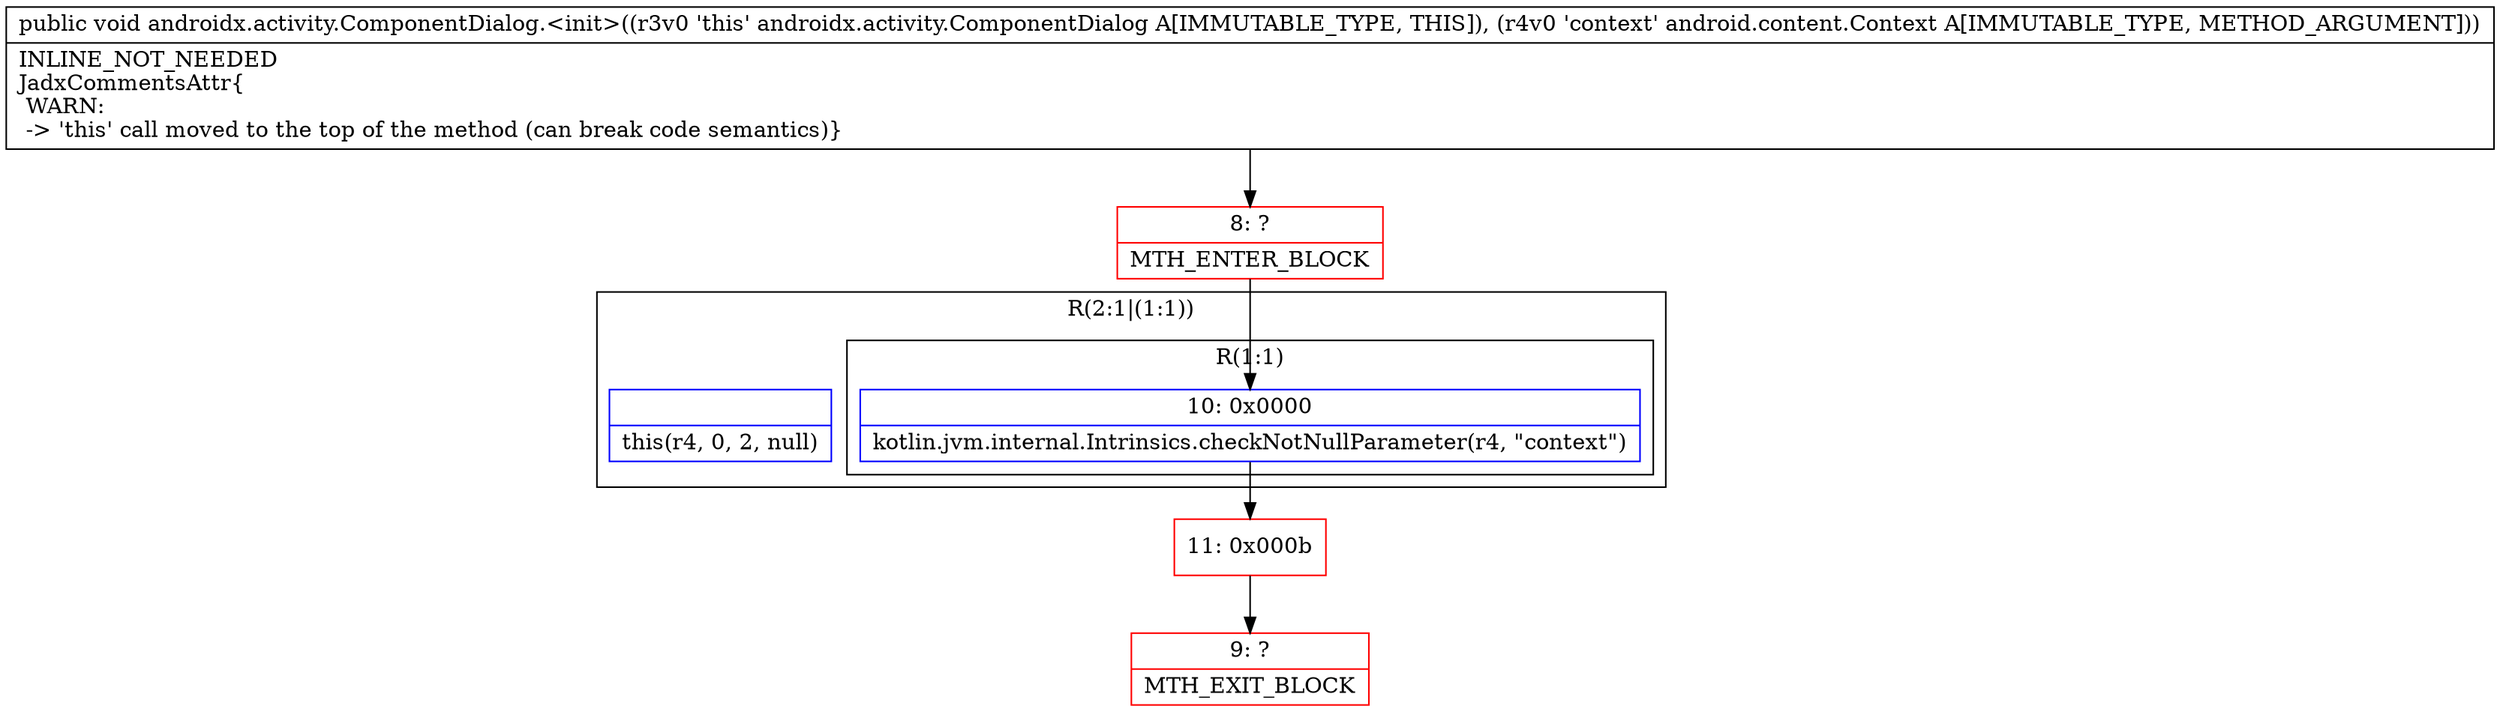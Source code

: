digraph "CFG forandroidx.activity.ComponentDialog.\<init\>(Landroid\/content\/Context;)V" {
subgraph cluster_Region_1322208382 {
label = "R(2:1|(1:1))";
node [shape=record,color=blue];
Node_InsnContainer_714647343 [shape=record,label="{|this(r4, 0, 2, null)\l}"];
subgraph cluster_Region_500684075 {
label = "R(1:1)";
node [shape=record,color=blue];
Node_10 [shape=record,label="{10\:\ 0x0000|kotlin.jvm.internal.Intrinsics.checkNotNullParameter(r4, \"context\")\l}"];
}
}
Node_8 [shape=record,color=red,label="{8\:\ ?|MTH_ENTER_BLOCK\l}"];
Node_11 [shape=record,color=red,label="{11\:\ 0x000b}"];
Node_9 [shape=record,color=red,label="{9\:\ ?|MTH_EXIT_BLOCK\l}"];
MethodNode[shape=record,label="{public void androidx.activity.ComponentDialog.\<init\>((r3v0 'this' androidx.activity.ComponentDialog A[IMMUTABLE_TYPE, THIS]), (r4v0 'context' android.content.Context A[IMMUTABLE_TYPE, METHOD_ARGUMENT]))  | INLINE_NOT_NEEDED\lJadxCommentsAttr\{\l WARN: \l \-\> 'this' call moved to the top of the method (can break code semantics)\}\l}"];
MethodNode -> Node_8;Node_10 -> Node_11;
Node_8 -> Node_10;
Node_11 -> Node_9;
}


